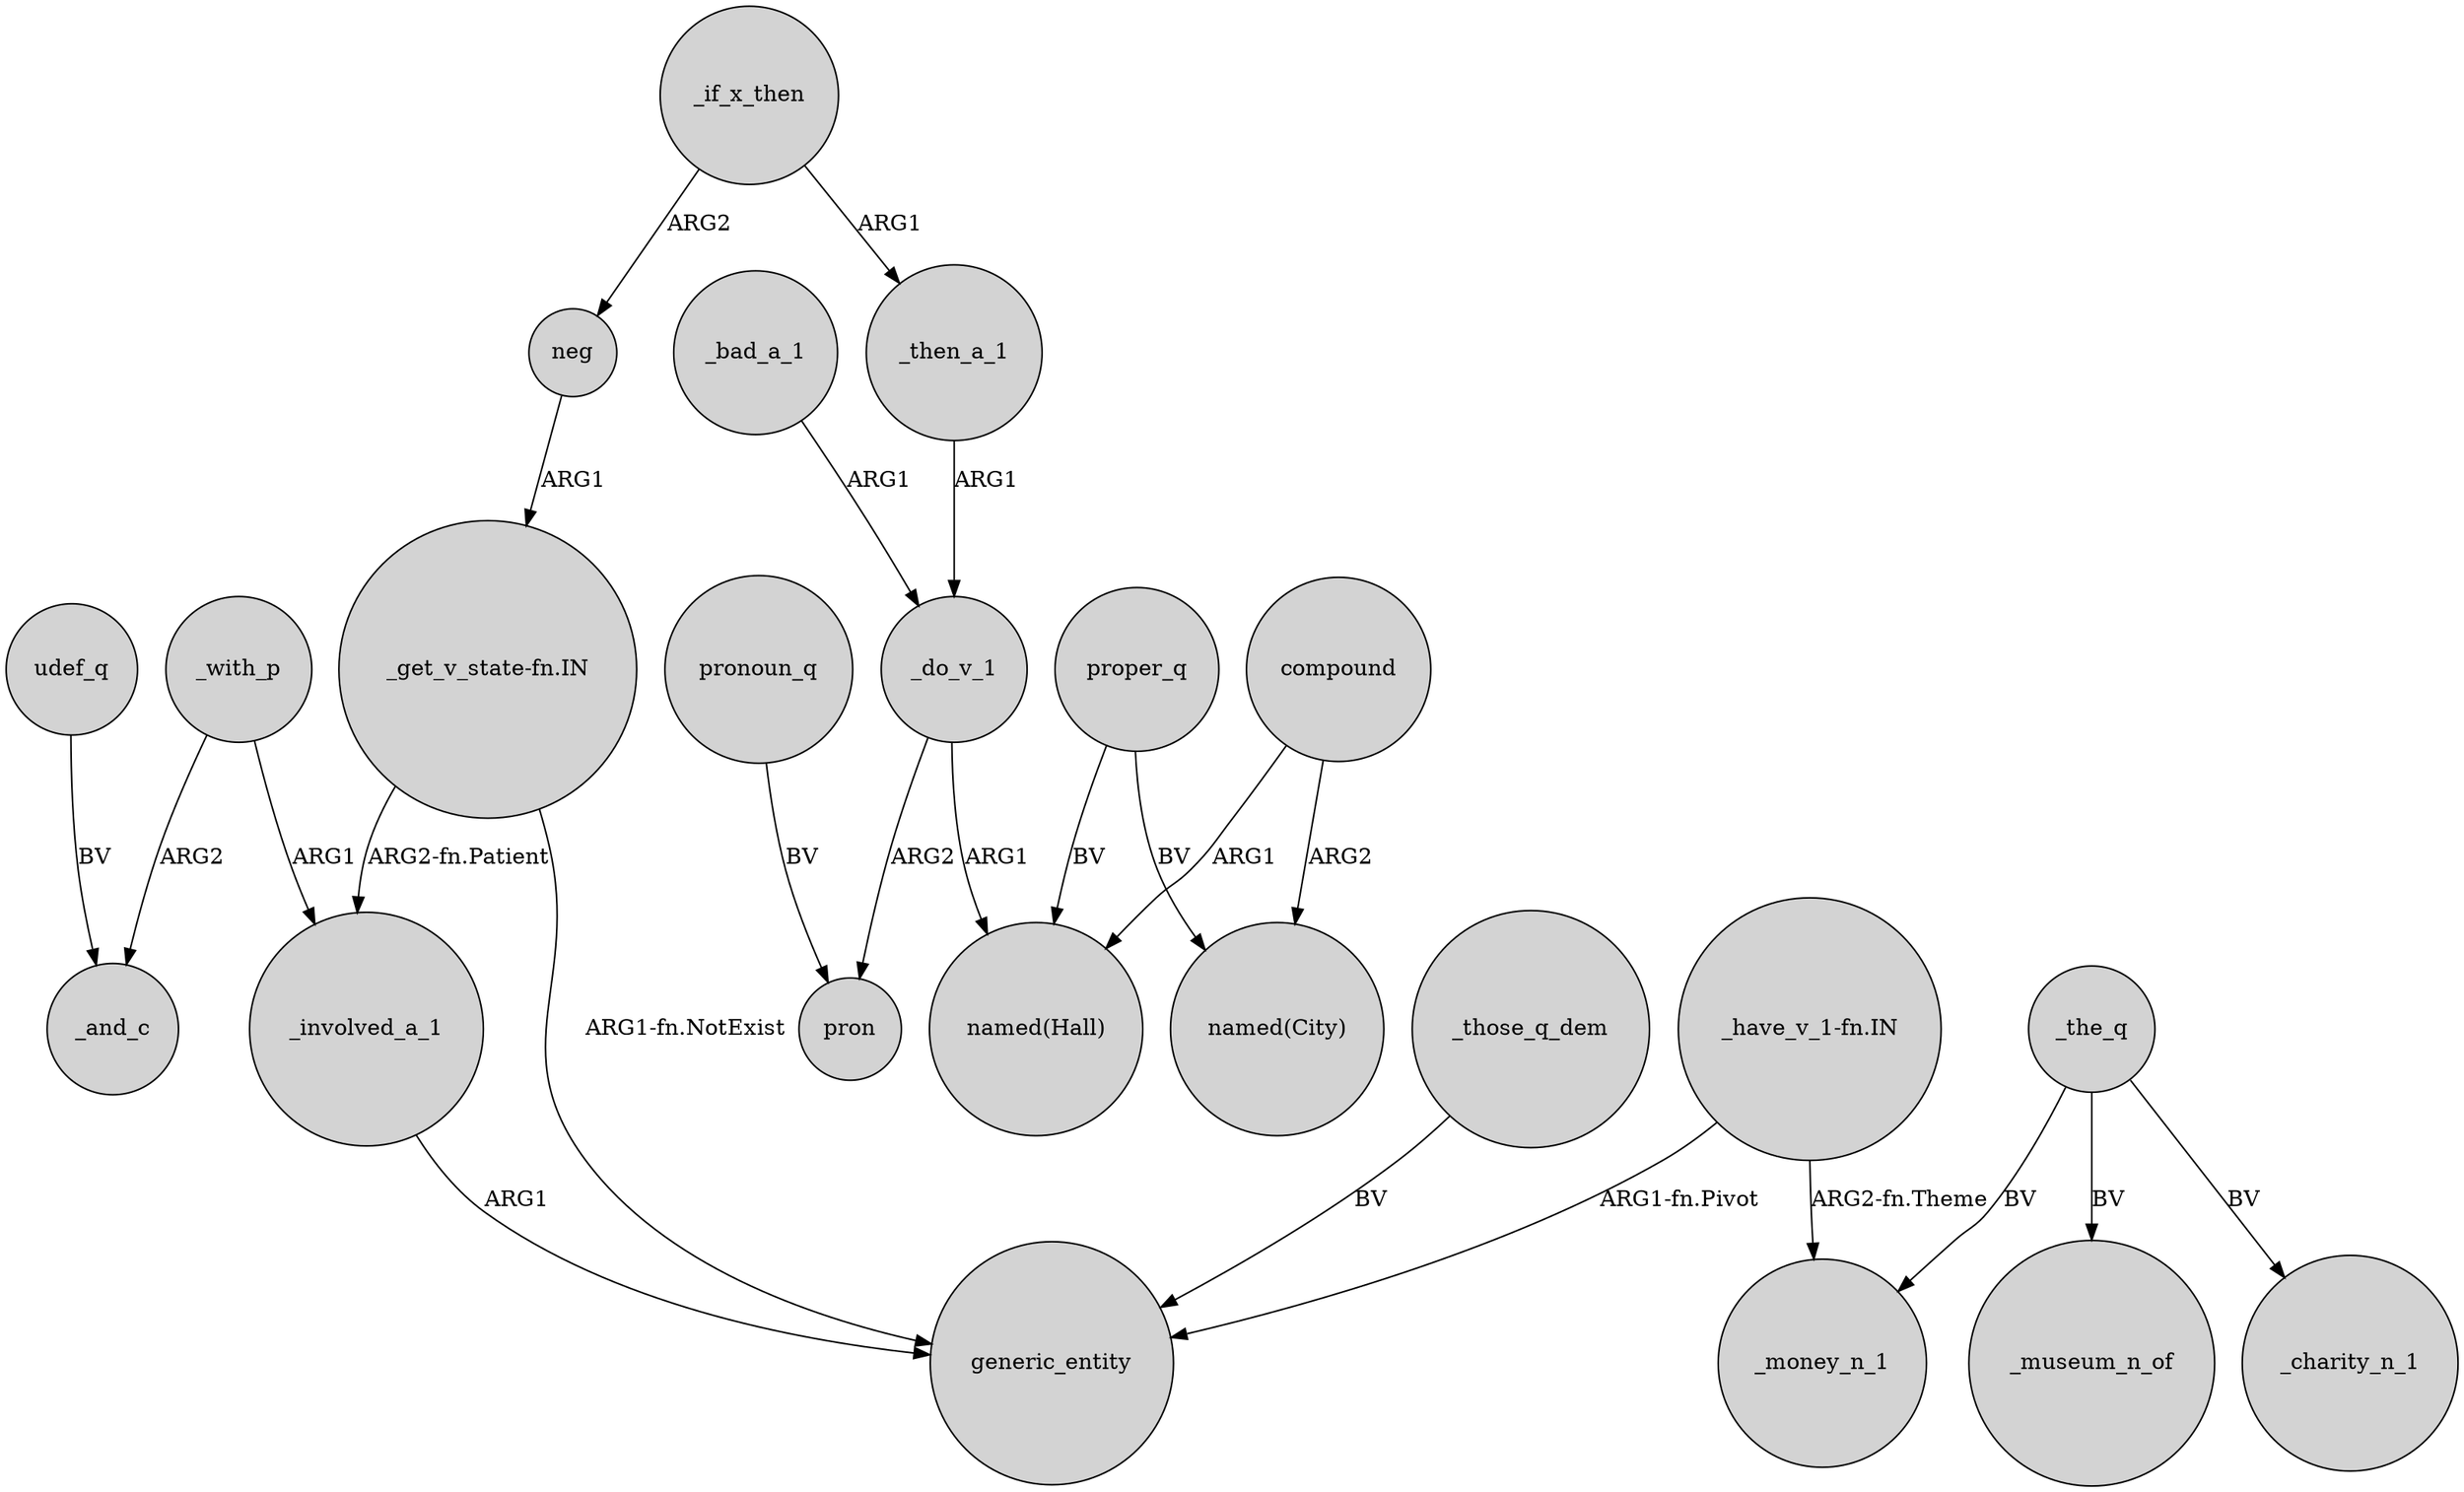 digraph {
	node [shape=circle style=filled]
	_with_p -> _and_c [label=ARG2]
	neg -> "_get_v_state-fn.IN" [label=ARG1]
	_if_x_then -> _then_a_1 [label=ARG1]
	_the_q -> _money_n_1 [label=BV]
	"_have_v_1-fn.IN" -> generic_entity [label="ARG1-fn.Pivot"]
	compound -> "named(Hall)" [label=ARG1]
	compound -> "named(City)" [label=ARG2]
	"_get_v_state-fn.IN" -> generic_entity [label="ARG1-fn.NotExist"]
	_the_q -> _charity_n_1 [label=BV]
	_do_v_1 -> "named(Hall)" [label=ARG1]
	_do_v_1 -> pron [label=ARG2]
	_if_x_then -> neg [label=ARG2]
	pronoun_q -> pron [label=BV]
	_involved_a_1 -> generic_entity [label=ARG1]
	_bad_a_1 -> _do_v_1 [label=ARG1]
	proper_q -> "named(City)" [label=BV]
	_the_q -> _museum_n_of [label=BV]
	_then_a_1 -> _do_v_1 [label=ARG1]
	proper_q -> "named(Hall)" [label=BV]
	_with_p -> _involved_a_1 [label=ARG1]
	"_have_v_1-fn.IN" -> _money_n_1 [label="ARG2-fn.Theme"]
	udef_q -> _and_c [label=BV]
	_those_q_dem -> generic_entity [label=BV]
	"_get_v_state-fn.IN" -> _involved_a_1 [label="ARG2-fn.Patient"]
}
